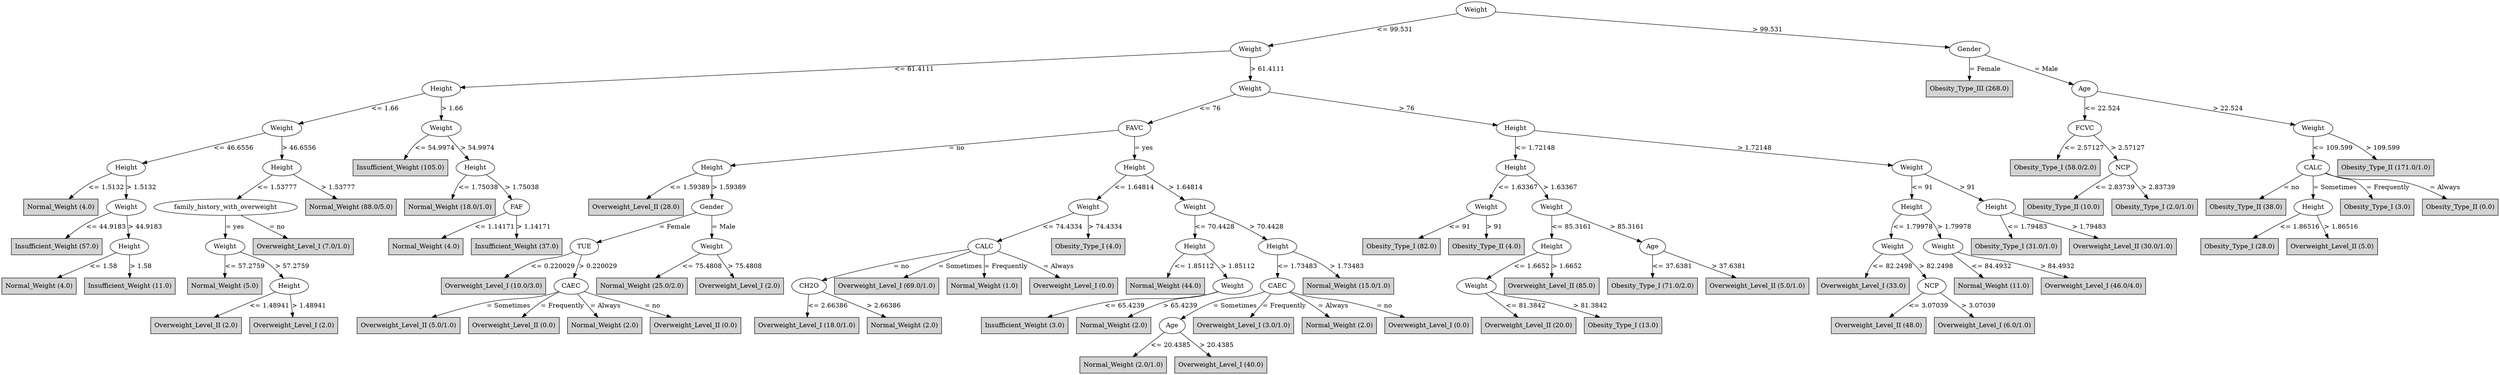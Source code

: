 digraph J48Tree {
N0 [label="Weight" ]
N0->N1 [label="<= 99.531"]
N1 [label="Weight" ]
N1->N2 [label="<= 61.4111"]
N2 [label="Height" ]
N2->N3 [label="<= 1.66"]
N3 [label="Weight" ]
N3->N4 [label="<= 46.6556"]
N4 [label="Height" ]
N4->N5 [label="<= 1.5132"]
N5 [label="Normal_Weight (4.0)" shape=box style=filled ]
N4->N6 [label="> 1.5132"]
N6 [label="Weight" ]
N6->N7 [label="<= 44.9183"]
N7 [label="Insufficient_Weight (57.0)" shape=box style=filled ]
N6->N8 [label="> 44.9183"]
N8 [label="Height" ]
N8->N9 [label="<= 1.58"]
N9 [label="Normal_Weight (4.0)" shape=box style=filled ]
N8->N10 [label="> 1.58"]
N10 [label="Insufficient_Weight (11.0)" shape=box style=filled ]
N3->N11 [label="> 46.6556"]
N11 [label="Height" ]
N11->N12 [label="<= 1.53777"]
N12 [label="family_history_with_overweight" ]
N12->N13 [label="= yes"]
N13 [label="Weight" ]
N13->N14 [label="<= 57.2759"]
N14 [label="Normal_Weight (5.0)" shape=box style=filled ]
N13->N15 [label="> 57.2759"]
N15 [label="Height" ]
N15->N16 [label="<= 1.48941"]
N16 [label="Overweight_Level_II (2.0)" shape=box style=filled ]
N15->N17 [label="> 1.48941"]
N17 [label="Overweight_Level_I (2.0)" shape=box style=filled ]
N12->N18 [label="= no"]
N18 [label="Overweight_Level_I (7.0/1.0)" shape=box style=filled ]
N11->N19 [label="> 1.53777"]
N19 [label="Normal_Weight (88.0/5.0)" shape=box style=filled ]
N2->N20 [label="> 1.66"]
N20 [label="Weight" ]
N20->N21 [label="<= 54.9974"]
N21 [label="Insufficient_Weight (105.0)" shape=box style=filled ]
N20->N22 [label="> 54.9974"]
N22 [label="Height" ]
N22->N23 [label="<= 1.75038"]
N23 [label="Normal_Weight (18.0/1.0)" shape=box style=filled ]
N22->N24 [label="> 1.75038"]
N24 [label="FAF" ]
N24->N25 [label="<= 1.14171"]
N25 [label="Normal_Weight (4.0)" shape=box style=filled ]
N24->N26 [label="> 1.14171"]
N26 [label="Insufficient_Weight (37.0)" shape=box style=filled ]
N1->N27 [label="> 61.4111"]
N27 [label="Weight" ]
N27->N28 [label="<= 76"]
N28 [label="FAVC" ]
N28->N29 [label="= no"]
N29 [label="Height" ]
N29->N30 [label="<= 1.59389"]
N30 [label="Overweight_Level_II (28.0)" shape=box style=filled ]
N29->N31 [label="> 1.59389"]
N31 [label="Gender" ]
N31->N32 [label="= Female"]
N32 [label="TUE" ]
N32->N33 [label="<= 0.220029"]
N33 [label="Overweight_Level_I (10.0/3.0)" shape=box style=filled ]
N32->N34 [label="> 0.220029"]
N34 [label="CAEC" ]
N34->N35 [label="= Sometimes"]
N35 [label="Overweight_Level_II (5.0/1.0)" shape=box style=filled ]
N34->N36 [label="= Frequently"]
N36 [label="Overweight_Level_II (0.0)" shape=box style=filled ]
N34->N37 [label="= Always"]
N37 [label="Normal_Weight (2.0)" shape=box style=filled ]
N34->N38 [label="= no"]
N38 [label="Overweight_Level_II (0.0)" shape=box style=filled ]
N31->N39 [label="= Male"]
N39 [label="Weight" ]
N39->N40 [label="<= 75.4808"]
N40 [label="Normal_Weight (25.0/2.0)" shape=box style=filled ]
N39->N41 [label="> 75.4808"]
N41 [label="Overweight_Level_I (2.0)" shape=box style=filled ]
N28->N42 [label="= yes"]
N42 [label="Height" ]
N42->N43 [label="<= 1.64814"]
N43 [label="Weight" ]
N43->N44 [label="<= 74.4334"]
N44 [label="CALC" ]
N44->N45 [label="= no"]
N45 [label="CH2O" ]
N45->N46 [label="<= 2.66386"]
N46 [label="Overweight_Level_I (18.0/1.0)" shape=box style=filled ]
N45->N47 [label="> 2.66386"]
N47 [label="Normal_Weight (2.0)" shape=box style=filled ]
N44->N48 [label="= Sometimes"]
N48 [label="Overweight_Level_I (69.0/1.0)" shape=box style=filled ]
N44->N49 [label="= Frequently"]
N49 [label="Normal_Weight (1.0)" shape=box style=filled ]
N44->N50 [label="= Always"]
N50 [label="Overweight_Level_I (0.0)" shape=box style=filled ]
N43->N51 [label="> 74.4334"]
N51 [label="Obesity_Type_I (4.0)" shape=box style=filled ]
N42->N52 [label="> 1.64814"]
N52 [label="Weight" ]
N52->N53 [label="<= 70.4428"]
N53 [label="Height" ]
N53->N54 [label="<= 1.85112"]
N54 [label="Normal_Weight (44.0)" shape=box style=filled ]
N53->N55 [label="> 1.85112"]
N55 [label="Weight" ]
N55->N56 [label="<= 65.4239"]
N56 [label="Insufficient_Weight (3.0)" shape=box style=filled ]
N55->N57 [label="> 65.4239"]
N57 [label="Normal_Weight (2.0)" shape=box style=filled ]
N52->N58 [label="> 70.4428"]
N58 [label="Height" ]
N58->N59 [label="<= 1.73483"]
N59 [label="CAEC" ]
N59->N60 [label="= Sometimes"]
N60 [label="Age" ]
N60->N61 [label="<= 20.4385"]
N61 [label="Normal_Weight (2.0/1.0)" shape=box style=filled ]
N60->N62 [label="> 20.4385"]
N62 [label="Overweight_Level_I (40.0)" shape=box style=filled ]
N59->N63 [label="= Frequently"]
N63 [label="Overweight_Level_I (3.0/1.0)" shape=box style=filled ]
N59->N64 [label="= Always"]
N64 [label="Normal_Weight (2.0)" shape=box style=filled ]
N59->N65 [label="= no"]
N65 [label="Overweight_Level_I (0.0)" shape=box style=filled ]
N58->N66 [label="> 1.73483"]
N66 [label="Normal_Weight (15.0/1.0)" shape=box style=filled ]
N27->N67 [label="> 76"]
N67 [label="Height" ]
N67->N68 [label="<= 1.72148"]
N68 [label="Height" ]
N68->N69 [label="<= 1.63367"]
N69 [label="Weight" ]
N69->N70 [label="<= 91"]
N70 [label="Obesity_Type_I (82.0)" shape=box style=filled ]
N69->N71 [label="> 91"]
N71 [label="Obesity_Type_II (4.0)" shape=box style=filled ]
N68->N72 [label="> 1.63367"]
N72 [label="Weight" ]
N72->N73 [label="<= 85.3161"]
N73 [label="Height" ]
N73->N74 [label="<= 1.6652"]
N74 [label="Weight" ]
N74->N75 [label="<= 81.3842"]
N75 [label="Overweight_Level_II (20.0)" shape=box style=filled ]
N74->N76 [label="> 81.3842"]
N76 [label="Obesity_Type_I (13.0)" shape=box style=filled ]
N73->N77 [label="> 1.6652"]
N77 [label="Overweight_Level_II (85.0)" shape=box style=filled ]
N72->N78 [label="> 85.3161"]
N78 [label="Age" ]
N78->N79 [label="<= 37.6381"]
N79 [label="Obesity_Type_I (71.0/2.0)" shape=box style=filled ]
N78->N80 [label="> 37.6381"]
N80 [label="Overweight_Level_II (5.0/1.0)" shape=box style=filled ]
N67->N81 [label="> 1.72148"]
N81 [label="Weight" ]
N81->N82 [label="<= 91"]
N82 [label="Height" ]
N82->N83 [label="<= 1.79978"]
N83 [label="Weight" ]
N83->N84 [label="<= 82.2498"]
N84 [label="Overweight_Level_I (33.0)" shape=box style=filled ]
N83->N85 [label="> 82.2498"]
N85 [label="NCP" ]
N85->N86 [label="<= 3.07039"]
N86 [label="Overweight_Level_II (48.0)" shape=box style=filled ]
N85->N87 [label="> 3.07039"]
N87 [label="Overweight_Level_I (6.0/1.0)" shape=box style=filled ]
N82->N88 [label="> 1.79978"]
N88 [label="Weight" ]
N88->N89 [label="<= 84.4932"]
N89 [label="Normal_Weight (11.0)" shape=box style=filled ]
N88->N90 [label="> 84.4932"]
N90 [label="Overweight_Level_I (46.0/4.0)" shape=box style=filled ]
N81->N91 [label="> 91"]
N91 [label="Height" ]
N91->N92 [label="<= 1.79483"]
N92 [label="Obesity_Type_I (31.0/1.0)" shape=box style=filled ]
N91->N93 [label="> 1.79483"]
N93 [label="Overweight_Level_II (30.0/1.0)" shape=box style=filled ]
N0->N94 [label="> 99.531"]
N94 [label="Gender" ]
N94->N95 [label="= Female"]
N95 [label="Obesity_Type_III (268.0)" shape=box style=filled ]
N94->N96 [label="= Male"]
N96 [label="Age" ]
N96->N97 [label="<= 22.524"]
N97 [label="FCVC" ]
N97->N98 [label="<= 2.57127"]
N98 [label="Obesity_Type_I (58.0/2.0)" shape=box style=filled ]
N97->N99 [label="> 2.57127"]
N99 [label="NCP" ]
N99->N100 [label="<= 2.83739"]
N100 [label="Obesity_Type_II (10.0)" shape=box style=filled ]
N99->N101 [label="> 2.83739"]
N101 [label="Obesity_Type_I (2.0/1.0)" shape=box style=filled ]
N96->N102 [label="> 22.524"]
N102 [label="Weight" ]
N102->N103 [label="<= 109.599"]
N103 [label="CALC" ]
N103->N104 [label="= no"]
N104 [label="Obesity_Type_II (38.0)" shape=box style=filled ]
N103->N105 [label="= Sometimes"]
N105 [label="Height" ]
N105->N106 [label="<= 1.86516"]
N106 [label="Obesity_Type_I (28.0)" shape=box style=filled ]
N105->N107 [label="> 1.86516"]
N107 [label="Overweight_Level_II (5.0)" shape=box style=filled ]
N103->N108 [label="= Frequently"]
N108 [label="Obesity_Type_I (3.0)" shape=box style=filled ]
N103->N109 [label="= Always"]
N109 [label="Obesity_Type_II (0.0)" shape=box style=filled ]
N102->N110 [label="> 109.599"]
N110 [label="Obesity_Type_II (171.0/1.0)" shape=box style=filled ]
}
